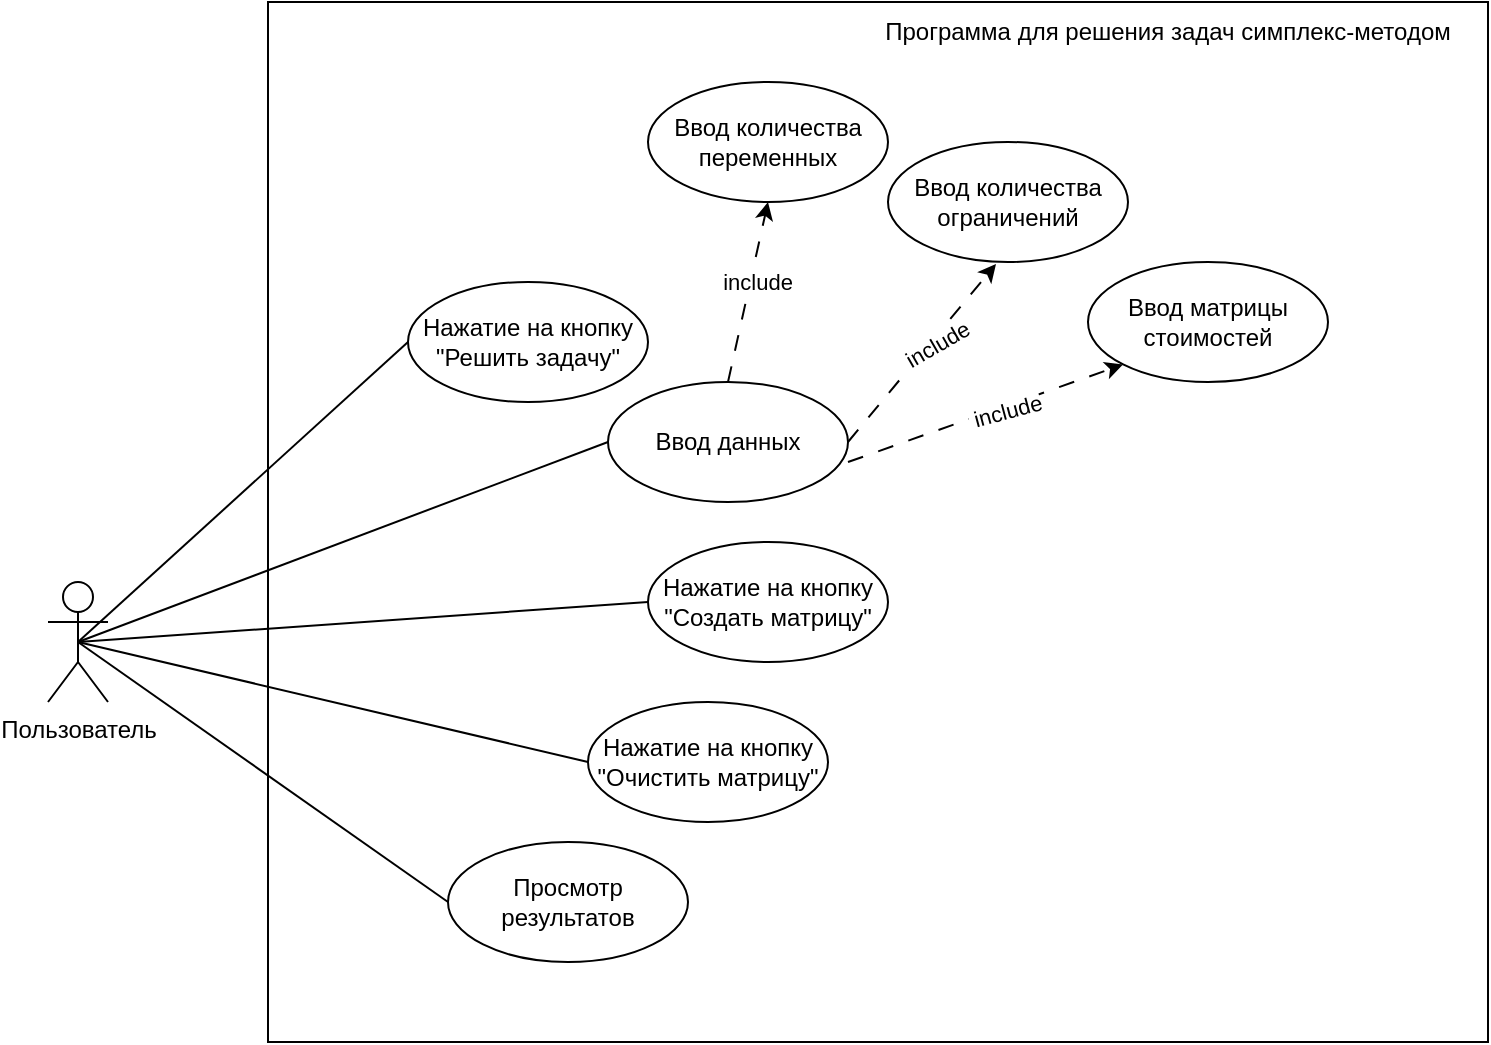 <mxfile version="26.0.16">
  <diagram name="Страница — 1" id="GpVlMpkCjrqrJO4ixTut">
    <mxGraphModel dx="1095" dy="828" grid="1" gridSize="10" guides="1" tooltips="1" connect="1" arrows="1" fold="1" page="1" pageScale="1" pageWidth="827" pageHeight="1169" math="0" shadow="0">
      <root>
        <mxCell id="0" />
        <mxCell id="1" parent="0" />
        <mxCell id="BIRGpUXYpC1ypo9g73Cw-13" value="" style="rounded=0;whiteSpace=wrap;html=1;fillColor=none;" vertex="1" parent="1">
          <mxGeometry x="170" y="60" width="610" height="520" as="geometry" />
        </mxCell>
        <mxCell id="BIRGpUXYpC1ypo9g73Cw-1" value="Пользователь" style="shape=umlActor;verticalLabelPosition=bottom;verticalAlign=top;html=1;outlineConnect=0;" vertex="1" parent="1">
          <mxGeometry x="60" y="350" width="30" height="60" as="geometry" />
        </mxCell>
        <mxCell id="BIRGpUXYpC1ypo9g73Cw-3" value="Ввод данных" style="ellipse;whiteSpace=wrap;html=1;" vertex="1" parent="1">
          <mxGeometry x="340" y="250" width="120" height="60" as="geometry" />
        </mxCell>
        <mxCell id="BIRGpUXYpC1ypo9g73Cw-4" value="Нажатие на кнопку &quot;Решить задачу&quot;" style="ellipse;whiteSpace=wrap;html=1;" vertex="1" parent="1">
          <mxGeometry x="240" y="200" width="120" height="60" as="geometry" />
        </mxCell>
        <mxCell id="BIRGpUXYpC1ypo9g73Cw-5" value="Просмотр результатов" style="ellipse;whiteSpace=wrap;html=1;" vertex="1" parent="1">
          <mxGeometry x="260" y="480" width="120" height="60" as="geometry" />
        </mxCell>
        <mxCell id="BIRGpUXYpC1ypo9g73Cw-6" value="Нажатие на кнопку &quot;Очистить матрицу&quot;" style="ellipse;whiteSpace=wrap;html=1;" vertex="1" parent="1">
          <mxGeometry x="330" y="410" width="120" height="60" as="geometry" />
        </mxCell>
        <mxCell id="BIRGpUXYpC1ypo9g73Cw-7" value="Ввод количества переменных" style="ellipse;whiteSpace=wrap;html=1;" vertex="1" parent="1">
          <mxGeometry x="360" y="100" width="120" height="60" as="geometry" />
        </mxCell>
        <mxCell id="BIRGpUXYpC1ypo9g73Cw-8" value="Ввод количества ограничений" style="ellipse;whiteSpace=wrap;html=1;" vertex="1" parent="1">
          <mxGeometry x="480" y="130" width="120" height="60" as="geometry" />
        </mxCell>
        <mxCell id="BIRGpUXYpC1ypo9g73Cw-9" value="Нажатие на кнопку &quot;Создать матрицу&quot;" style="ellipse;whiteSpace=wrap;html=1;" vertex="1" parent="1">
          <mxGeometry x="360" y="330" width="120" height="60" as="geometry" />
        </mxCell>
        <mxCell id="BIRGpUXYpC1ypo9g73Cw-12" value="Ввод матрицы стоимостей" style="ellipse;whiteSpace=wrap;html=1;" vertex="1" parent="1">
          <mxGeometry x="580" y="190" width="120" height="60" as="geometry" />
        </mxCell>
        <mxCell id="BIRGpUXYpC1ypo9g73Cw-14" value="Программа для решения задач симплекс-методом" style="text;html=1;align=center;verticalAlign=middle;whiteSpace=wrap;rounded=0;" vertex="1" parent="1">
          <mxGeometry x="460" y="60" width="320" height="30" as="geometry" />
        </mxCell>
        <mxCell id="BIRGpUXYpC1ypo9g73Cw-15" value="" style="endArrow=none;html=1;rounded=0;entryX=0;entryY=0.5;entryDx=0;entryDy=0;exitX=0.5;exitY=0.5;exitDx=0;exitDy=0;exitPerimeter=0;" edge="1" parent="1" source="BIRGpUXYpC1ypo9g73Cw-1" target="BIRGpUXYpC1ypo9g73Cw-4">
          <mxGeometry width="50" height="50" relative="1" as="geometry">
            <mxPoint x="80" y="640" as="sourcePoint" />
            <mxPoint x="130" y="590" as="targetPoint" />
          </mxGeometry>
        </mxCell>
        <mxCell id="BIRGpUXYpC1ypo9g73Cw-16" value="" style="endArrow=none;html=1;rounded=0;exitX=0.5;exitY=0.5;exitDx=0;exitDy=0;exitPerimeter=0;entryX=0;entryY=0.5;entryDx=0;entryDy=0;" edge="1" parent="1" source="BIRGpUXYpC1ypo9g73Cw-1" target="BIRGpUXYpC1ypo9g73Cw-3">
          <mxGeometry width="50" height="50" relative="1" as="geometry">
            <mxPoint x="90" y="650" as="sourcePoint" />
            <mxPoint x="140" y="600" as="targetPoint" />
          </mxGeometry>
        </mxCell>
        <mxCell id="BIRGpUXYpC1ypo9g73Cw-17" value="" style="endArrow=none;html=1;rounded=0;exitX=0.5;exitY=0.5;exitDx=0;exitDy=0;exitPerimeter=0;entryX=0;entryY=0.5;entryDx=0;entryDy=0;" edge="1" parent="1" source="BIRGpUXYpC1ypo9g73Cw-1" target="BIRGpUXYpC1ypo9g73Cw-9">
          <mxGeometry width="50" height="50" relative="1" as="geometry">
            <mxPoint x="100" y="660" as="sourcePoint" />
            <mxPoint x="150" y="610" as="targetPoint" />
          </mxGeometry>
        </mxCell>
        <mxCell id="BIRGpUXYpC1ypo9g73Cw-18" value="" style="endArrow=none;html=1;rounded=0;exitX=0.5;exitY=0.5;exitDx=0;exitDy=0;exitPerimeter=0;entryX=0;entryY=0.5;entryDx=0;entryDy=0;" edge="1" parent="1" source="BIRGpUXYpC1ypo9g73Cw-1" target="BIRGpUXYpC1ypo9g73Cw-6">
          <mxGeometry width="50" height="50" relative="1" as="geometry">
            <mxPoint x="110" y="670" as="sourcePoint" />
            <mxPoint x="160" y="620" as="targetPoint" />
          </mxGeometry>
        </mxCell>
        <mxCell id="BIRGpUXYpC1ypo9g73Cw-20" value="" style="endArrow=none;html=1;rounded=0;exitX=0.5;exitY=0.5;exitDx=0;exitDy=0;exitPerimeter=0;entryX=0;entryY=0.5;entryDx=0;entryDy=0;" edge="1" parent="1" source="BIRGpUXYpC1ypo9g73Cw-1" target="BIRGpUXYpC1ypo9g73Cw-5">
          <mxGeometry width="50" height="50" relative="1" as="geometry">
            <mxPoint x="140" y="570" as="sourcePoint" />
            <mxPoint x="190" y="585" as="targetPoint" />
          </mxGeometry>
        </mxCell>
        <mxCell id="BIRGpUXYpC1ypo9g73Cw-22" value="" style="endArrow=classic;html=1;rounded=0;dashed=1;dashPattern=8 8;exitX=0.5;exitY=0;exitDx=0;exitDy=0;entryX=0.5;entryY=1;entryDx=0;entryDy=0;" edge="1" parent="1" source="BIRGpUXYpC1ypo9g73Cw-3" target="BIRGpUXYpC1ypo9g73Cw-7">
          <mxGeometry width="50" height="50" relative="1" as="geometry">
            <mxPoint x="550" y="330" as="sourcePoint" />
            <mxPoint x="660" y="350" as="targetPoint" />
          </mxGeometry>
        </mxCell>
        <mxCell id="BIRGpUXYpC1ypo9g73Cw-25" value="&amp;nbsp;include" style="edgeLabel;html=1;align=center;verticalAlign=middle;resizable=0;points=[];" vertex="1" connectable="0" parent="BIRGpUXYpC1ypo9g73Cw-22">
          <mxGeometry x="0.115" y="-2" relative="1" as="geometry">
            <mxPoint as="offset" />
          </mxGeometry>
        </mxCell>
        <mxCell id="BIRGpUXYpC1ypo9g73Cw-26" value="" style="endArrow=classic;html=1;rounded=0;dashed=1;dashPattern=8 8;exitX=1;exitY=0.5;exitDx=0;exitDy=0;entryX=0.45;entryY=1.017;entryDx=0;entryDy=0;entryPerimeter=0;" edge="1" parent="1" source="BIRGpUXYpC1ypo9g73Cw-3" target="BIRGpUXYpC1ypo9g73Cw-8">
          <mxGeometry width="50" height="50" relative="1" as="geometry">
            <mxPoint x="560" y="340" as="sourcePoint" />
            <mxPoint x="670" y="360" as="targetPoint" />
          </mxGeometry>
        </mxCell>
        <mxCell id="BIRGpUXYpC1ypo9g73Cw-27" value="&amp;nbsp;include" style="edgeLabel;html=1;align=center;verticalAlign=middle;resizable=0;points=[];rotation=-30;" vertex="1" connectable="0" parent="BIRGpUXYpC1ypo9g73Cw-26">
          <mxGeometry x="0.115" y="-2" relative="1" as="geometry">
            <mxPoint as="offset" />
          </mxGeometry>
        </mxCell>
        <mxCell id="BIRGpUXYpC1ypo9g73Cw-28" value="" style="endArrow=classic;html=1;rounded=0;dashed=1;dashPattern=8 8;exitX=1;exitY=0.667;exitDx=0;exitDy=0;exitPerimeter=0;entryX=0;entryY=1;entryDx=0;entryDy=0;" edge="1" parent="1" source="BIRGpUXYpC1ypo9g73Cw-3" target="BIRGpUXYpC1ypo9g73Cw-12">
          <mxGeometry width="50" height="50" relative="1" as="geometry">
            <mxPoint x="570" y="350" as="sourcePoint" />
            <mxPoint x="680" y="370" as="targetPoint" />
          </mxGeometry>
        </mxCell>
        <mxCell id="BIRGpUXYpC1ypo9g73Cw-29" value="&amp;nbsp;include" style="edgeLabel;html=1;align=center;verticalAlign=middle;resizable=0;points=[];rotation=-15;" vertex="1" connectable="0" parent="BIRGpUXYpC1ypo9g73Cw-28">
          <mxGeometry x="0.115" y="-2" relative="1" as="geometry">
            <mxPoint as="offset" />
          </mxGeometry>
        </mxCell>
      </root>
    </mxGraphModel>
  </diagram>
</mxfile>
